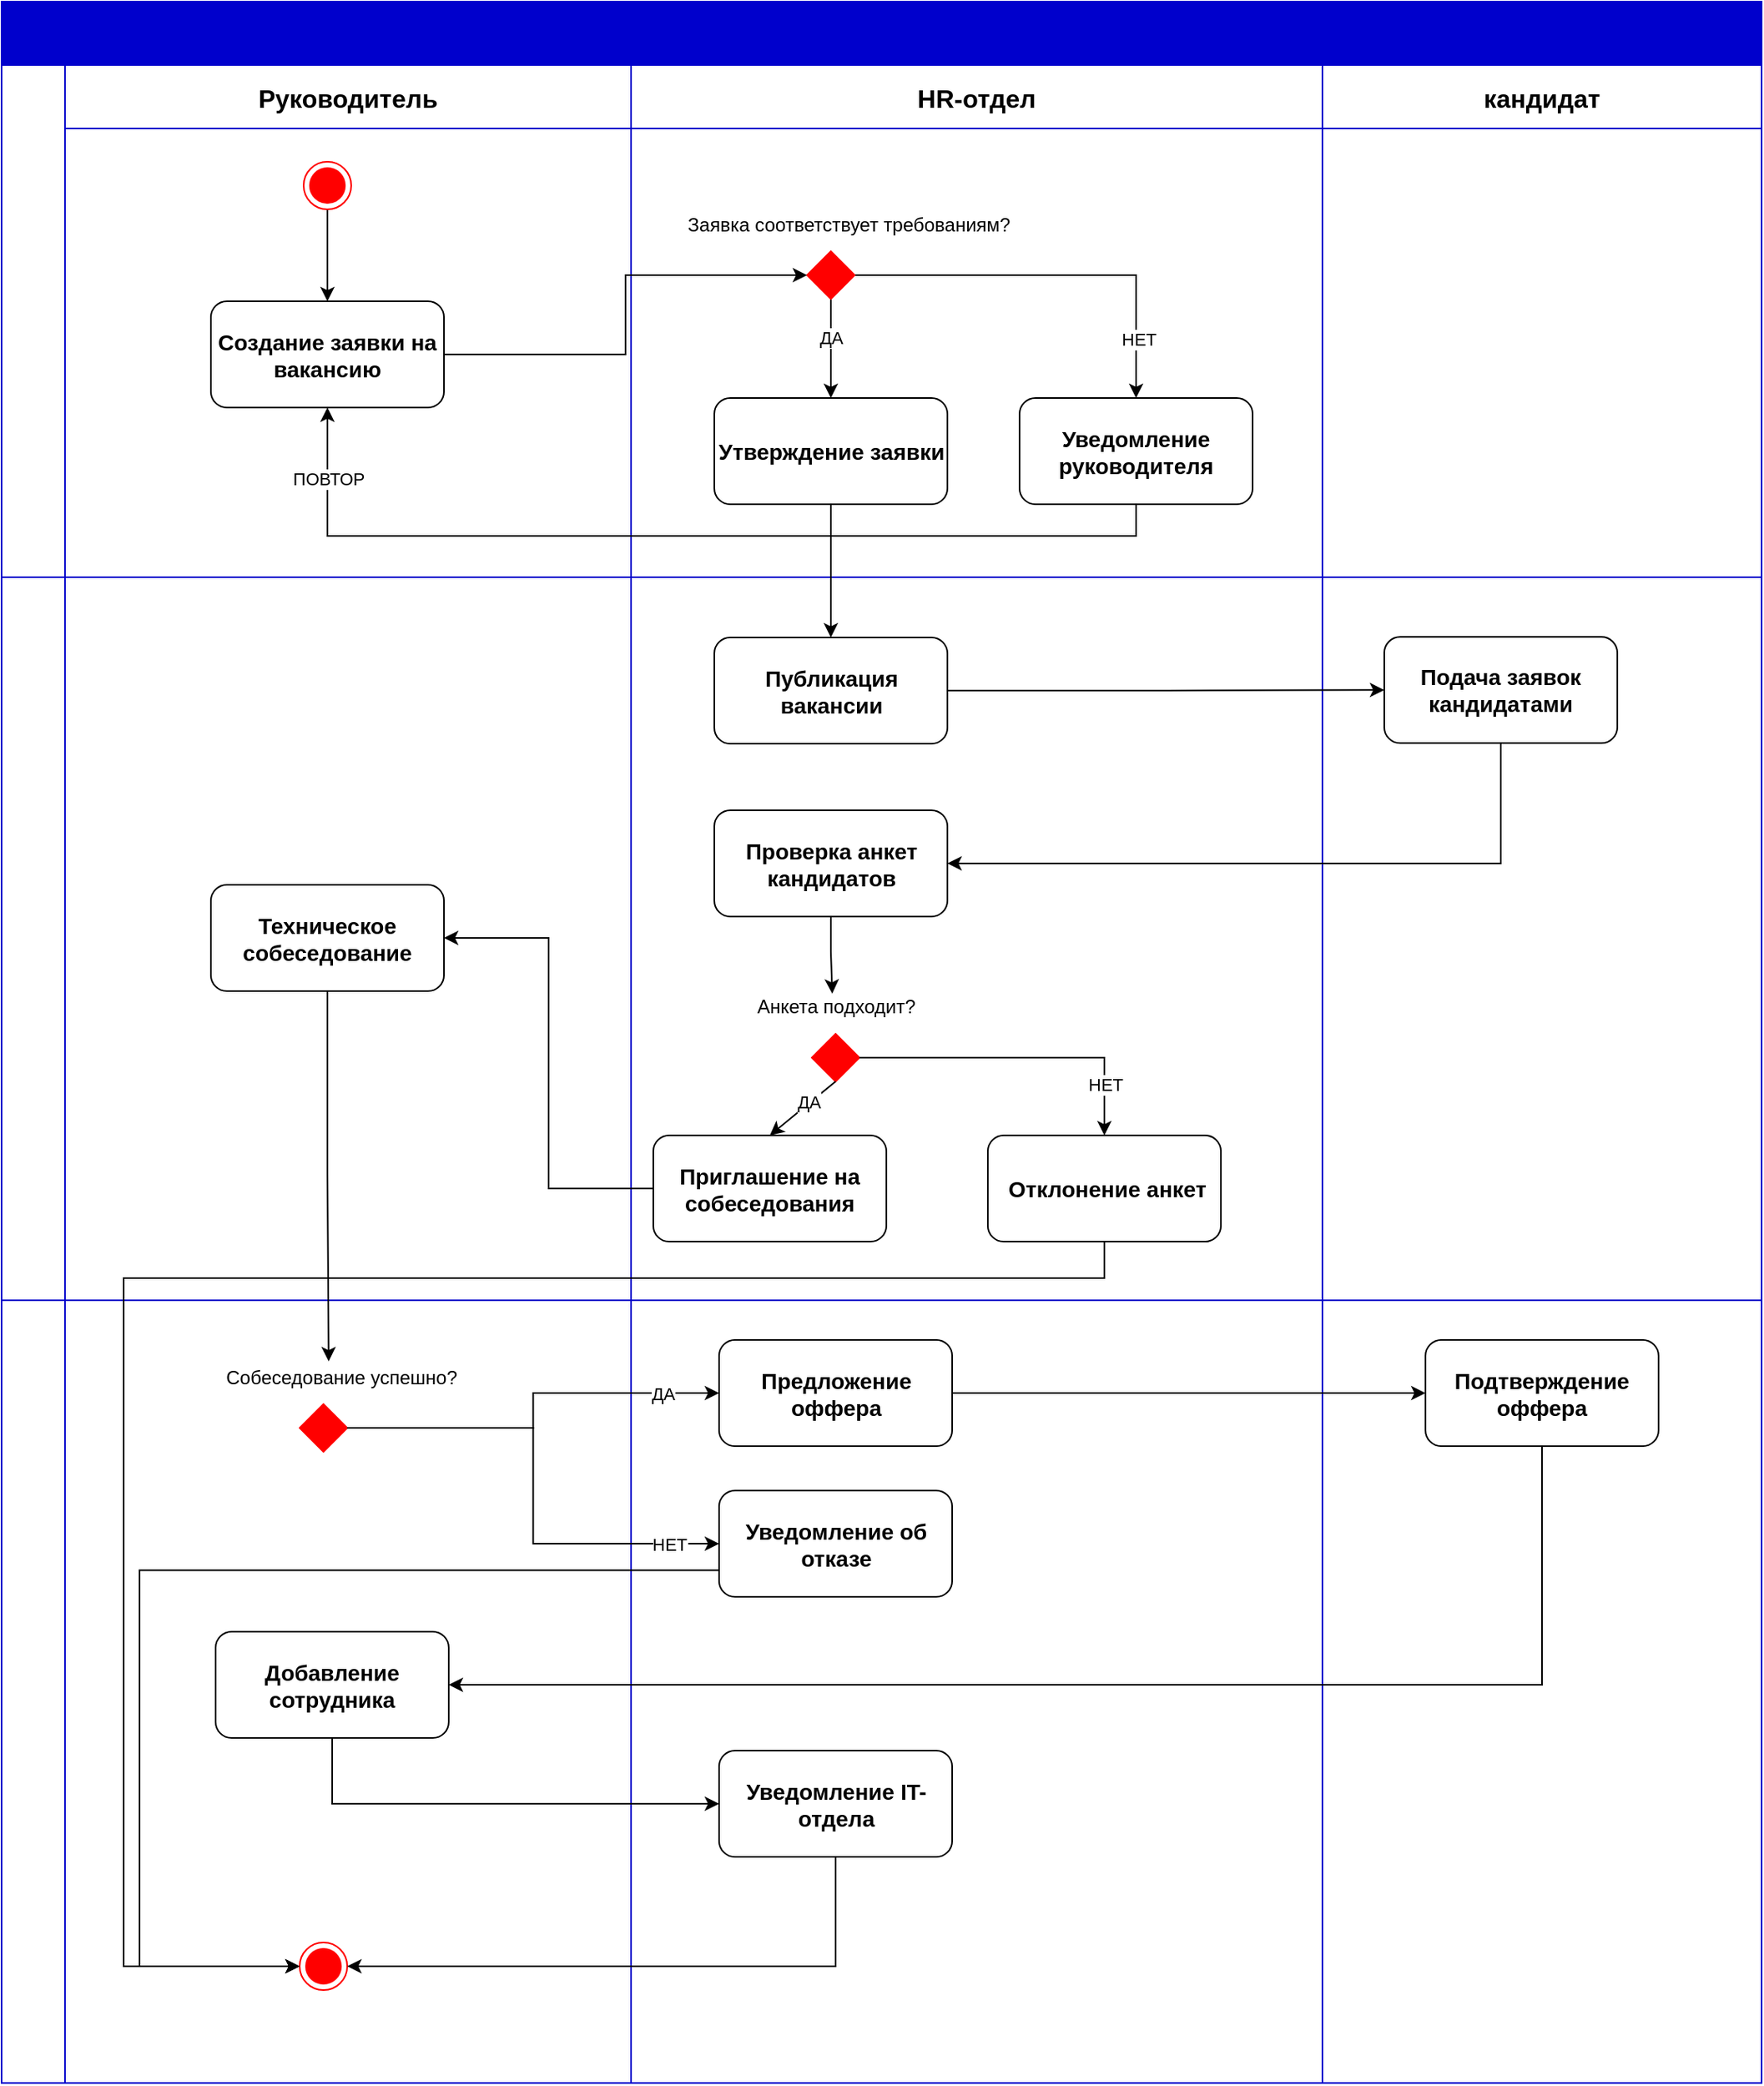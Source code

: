 <mxfile version="25.0.3" pages="2">
  <diagram id="nZ9ibvS9bY2jqzzhafT0" name="Домашнее 1">
    <mxGraphModel dx="1300" dy="1305" grid="0" gridSize="10" guides="1" tooltips="1" connect="1" arrows="1" fold="1" page="1" pageScale="1" pageWidth="827" pageHeight="1169" math="0" shadow="0">
      <root>
        <mxCell id="0" />
        <mxCell id="1" parent="0" />
        <mxCell id="tItsWk1MYwFzCwZot_ue-1" value="" style="shape=table;childLayout=tableLayout;startSize=40;collapsible=0;recursiveResize=0;expand=0;fontSize=16;fontStyle=1;fillColor=#0000CC;fontColor=#ffffff;strokeColor=#0000CC;" vertex="1" parent="1">
          <mxGeometry x="330" y="190" width="1110" height="1312.631" as="geometry" />
        </mxCell>
        <mxCell id="tItsWk1MYwFzCwZot_ue-2" value="" style="shape=tableRow;horizontal=0;swimlaneHead=0;swimlaneBody=0;top=0;left=0;strokeColor=inherit;bottom=0;right=0;dropTarget=0;fontStyle=1;fillColor=none;points=[[0,0.5],[1,0.5]];portConstraint=eastwest;startSize=40;collapsible=0;recursiveResize=0;expand=0;fontSize=16;" vertex="1" parent="tItsWk1MYwFzCwZot_ue-1">
          <mxGeometry y="40" width="1110" height="323" as="geometry" />
        </mxCell>
        <mxCell id="tItsWk1MYwFzCwZot_ue-3" value="Руководитель" style="swimlane;swimlaneHead=0;swimlaneBody=0;fontStyle=1;strokeColor=inherit;connectable=0;fillColor=none;startSize=40;collapsible=0;recursiveResize=0;expand=0;fontSize=16;" vertex="1" parent="tItsWk1MYwFzCwZot_ue-2">
          <mxGeometry x="40" width="357" height="323" as="geometry">
            <mxRectangle width="357" height="323" as="alternateBounds" />
          </mxGeometry>
        </mxCell>
        <mxCell id="tItsWk1MYwFzCwZot_ue-4" style="edgeStyle=orthogonalEdgeStyle;rounded=0;orthogonalLoop=1;jettySize=auto;html=1;exitX=0.5;exitY=1;exitDx=0;exitDy=0;entryX=0.5;entryY=0;entryDx=0;entryDy=0;" edge="1" parent="tItsWk1MYwFzCwZot_ue-3" source="tItsWk1MYwFzCwZot_ue-5" target="tItsWk1MYwFzCwZot_ue-6">
          <mxGeometry relative="1" as="geometry" />
        </mxCell>
        <mxCell id="tItsWk1MYwFzCwZot_ue-5" value="" style="ellipse;html=1;shape=endState;fillColor=#FF0000;fontColor=#ffffff;strokeColor=#FF0000;" vertex="1" parent="tItsWk1MYwFzCwZot_ue-3">
          <mxGeometry x="150.5" y="61" width="30" height="30" as="geometry" />
        </mxCell>
        <mxCell id="tItsWk1MYwFzCwZot_ue-6" value="&lt;b&gt;&lt;font style=&quot;font-size: 14px;&quot;&gt;Создание заявки на вакансию&lt;/font&gt;&lt;/b&gt;" style="rounded=1;whiteSpace=wrap;html=1;" vertex="1" parent="tItsWk1MYwFzCwZot_ue-3">
          <mxGeometry x="92" y="149" width="147" height="67" as="geometry" />
        </mxCell>
        <mxCell id="tItsWk1MYwFzCwZot_ue-7" value="HR-отдел" style="swimlane;swimlaneHead=0;swimlaneBody=0;fontStyle=1;strokeColor=inherit;connectable=0;fillColor=none;startSize=40;collapsible=0;recursiveResize=0;expand=0;fontSize=16;" vertex="1" parent="tItsWk1MYwFzCwZot_ue-2">
          <mxGeometry x="397" width="436" height="323" as="geometry">
            <mxRectangle width="436" height="323" as="alternateBounds" />
          </mxGeometry>
        </mxCell>
        <mxCell id="tItsWk1MYwFzCwZot_ue-8" style="edgeStyle=orthogonalEdgeStyle;rounded=0;orthogonalLoop=1;jettySize=auto;html=1;exitX=0.5;exitY=1;exitDx=0;exitDy=0;entryX=0.5;entryY=0;entryDx=0;entryDy=0;" edge="1" parent="tItsWk1MYwFzCwZot_ue-7" source="tItsWk1MYwFzCwZot_ue-12" target="tItsWk1MYwFzCwZot_ue-14">
          <mxGeometry relative="1" as="geometry" />
        </mxCell>
        <mxCell id="tItsWk1MYwFzCwZot_ue-9" value="ДА" style="edgeLabel;html=1;align=center;verticalAlign=middle;resizable=0;points=[];" vertex="1" connectable="0" parent="tItsWk1MYwFzCwZot_ue-8">
          <mxGeometry x="-0.197" relative="1" as="geometry">
            <mxPoint y="-1" as="offset" />
          </mxGeometry>
        </mxCell>
        <mxCell id="tItsWk1MYwFzCwZot_ue-10" style="edgeStyle=orthogonalEdgeStyle;rounded=0;orthogonalLoop=1;jettySize=auto;html=1;exitX=1;exitY=0.5;exitDx=0;exitDy=0;entryX=0.5;entryY=0;entryDx=0;entryDy=0;" edge="1" parent="tItsWk1MYwFzCwZot_ue-7" source="tItsWk1MYwFzCwZot_ue-12" target="tItsWk1MYwFzCwZot_ue-15">
          <mxGeometry relative="1" as="geometry" />
        </mxCell>
        <mxCell id="tItsWk1MYwFzCwZot_ue-11" value="НЕТ" style="edgeLabel;html=1;align=center;verticalAlign=middle;resizable=0;points=[];" vertex="1" connectable="0" parent="tItsWk1MYwFzCwZot_ue-10">
          <mxGeometry x="0.707" y="1" relative="1" as="geometry">
            <mxPoint as="offset" />
          </mxGeometry>
        </mxCell>
        <mxCell id="tItsWk1MYwFzCwZot_ue-12" value="" style="rhombus;fillColor=#FF0000;strokeColor=#FF0000;fontColor=#ffffff;" vertex="1" parent="tItsWk1MYwFzCwZot_ue-7">
          <mxGeometry x="111" y="117.5" width="30" height="30" as="geometry" />
        </mxCell>
        <mxCell id="tItsWk1MYwFzCwZot_ue-13" value="Заявка соответствует требованиям?" style="text;html=1;align=center;verticalAlign=middle;resizable=0;points=[];autosize=1;strokeColor=none;fillColor=none;" vertex="1" parent="tItsWk1MYwFzCwZot_ue-7">
          <mxGeometry x="26" y="88" width="221" height="26" as="geometry" />
        </mxCell>
        <mxCell id="tItsWk1MYwFzCwZot_ue-14" value="&lt;b&gt;&lt;font style=&quot;font-size: 14px;&quot;&gt;Утверждение заявки&lt;/font&gt;&lt;/b&gt;" style="rounded=1;whiteSpace=wrap;html=1;" vertex="1" parent="tItsWk1MYwFzCwZot_ue-7">
          <mxGeometry x="52.5" y="210" width="147" height="67" as="geometry" />
        </mxCell>
        <mxCell id="tItsWk1MYwFzCwZot_ue-15" value="&lt;font style=&quot;font-size: 14px;&quot;&gt;&lt;b&gt;Уведомление руководителя&lt;/b&gt;&lt;/font&gt;" style="rounded=1;whiteSpace=wrap;html=1;" vertex="1" parent="tItsWk1MYwFzCwZot_ue-7">
          <mxGeometry x="245" y="210" width="147" height="67" as="geometry" />
        </mxCell>
        <mxCell id="tItsWk1MYwFzCwZot_ue-16" value="кандидат" style="swimlane;swimlaneHead=0;swimlaneBody=0;fontStyle=1;strokeColor=inherit;connectable=0;fillColor=none;startSize=40;collapsible=0;recursiveResize=0;expand=0;fontSize=16;" vertex="1" parent="tItsWk1MYwFzCwZot_ue-2">
          <mxGeometry x="833" width="277" height="323" as="geometry">
            <mxRectangle width="277" height="323" as="alternateBounds" />
          </mxGeometry>
        </mxCell>
        <mxCell id="tItsWk1MYwFzCwZot_ue-17" style="edgeStyle=orthogonalEdgeStyle;rounded=0;orthogonalLoop=1;jettySize=auto;html=1;exitX=1;exitY=0.5;exitDx=0;exitDy=0;entryX=0;entryY=0.5;entryDx=0;entryDy=0;" edge="1" parent="tItsWk1MYwFzCwZot_ue-2" source="tItsWk1MYwFzCwZot_ue-6" target="tItsWk1MYwFzCwZot_ue-12">
          <mxGeometry relative="1" as="geometry" />
        </mxCell>
        <mxCell id="tItsWk1MYwFzCwZot_ue-18" style="edgeStyle=orthogonalEdgeStyle;rounded=0;orthogonalLoop=1;jettySize=auto;html=1;exitX=0.5;exitY=1;exitDx=0;exitDy=0;entryX=0.5;entryY=1;entryDx=0;entryDy=0;" edge="1" parent="tItsWk1MYwFzCwZot_ue-2" source="tItsWk1MYwFzCwZot_ue-15" target="tItsWk1MYwFzCwZot_ue-6">
          <mxGeometry relative="1" as="geometry" />
        </mxCell>
        <mxCell id="tItsWk1MYwFzCwZot_ue-19" value="ПОВТОР" style="edgeLabel;html=1;align=center;verticalAlign=middle;resizable=0;points=[];" vertex="1" connectable="0" parent="tItsWk1MYwFzCwZot_ue-18">
          <mxGeometry x="0.853" relative="1" as="geometry">
            <mxPoint as="offset" />
          </mxGeometry>
        </mxCell>
        <mxCell id="tItsWk1MYwFzCwZot_ue-20" value="" style="shape=tableRow;horizontal=0;swimlaneHead=0;swimlaneBody=0;top=0;left=0;strokeColor=inherit;bottom=0;right=0;dropTarget=0;fontStyle=1;fillColor=none;points=[[0,0.5],[1,0.5]];portConstraint=eastwest;startSize=40;collapsible=0;recursiveResize=0;expand=0;fontSize=16;" vertex="1" parent="tItsWk1MYwFzCwZot_ue-1">
          <mxGeometry y="363" width="1110" height="456" as="geometry" />
        </mxCell>
        <mxCell id="tItsWk1MYwFzCwZot_ue-21" value="" style="swimlane;swimlaneHead=0;swimlaneBody=0;fontStyle=0;connectable=0;strokeColor=inherit;fillColor=none;startSize=0;collapsible=0;recursiveResize=0;expand=0;fontSize=16;" vertex="1" parent="tItsWk1MYwFzCwZot_ue-20">
          <mxGeometry x="40" width="357" height="456" as="geometry">
            <mxRectangle width="357" height="456" as="alternateBounds" />
          </mxGeometry>
        </mxCell>
        <mxCell id="tItsWk1MYwFzCwZot_ue-22" value="&lt;font style=&quot;font-size: 14px;&quot;&gt;&lt;b&gt;Техническое собеседование&lt;/b&gt;&lt;/font&gt;" style="rounded=1;whiteSpace=wrap;html=1;" vertex="1" parent="tItsWk1MYwFzCwZot_ue-21">
          <mxGeometry x="92" y="194" width="147" height="67" as="geometry" />
        </mxCell>
        <mxCell id="tItsWk1MYwFzCwZot_ue-23" value="" style="swimlane;swimlaneHead=0;swimlaneBody=0;fontStyle=0;connectable=0;strokeColor=inherit;fillColor=none;startSize=0;collapsible=0;recursiveResize=0;expand=0;fontSize=16;" vertex="1" parent="tItsWk1MYwFzCwZot_ue-20">
          <mxGeometry x="397" width="436" height="456" as="geometry">
            <mxRectangle width="436" height="456" as="alternateBounds" />
          </mxGeometry>
        </mxCell>
        <mxCell id="tItsWk1MYwFzCwZot_ue-24" value="&lt;font style=&quot;font-size: 14px;&quot;&gt;&lt;b&gt;Публикация вакансии&lt;/b&gt;&lt;/font&gt;" style="rounded=1;whiteSpace=wrap;html=1;" vertex="1" parent="tItsWk1MYwFzCwZot_ue-23">
          <mxGeometry x="52.5" y="38" width="147" height="67" as="geometry" />
        </mxCell>
        <mxCell id="tItsWk1MYwFzCwZot_ue-25" value="&lt;font style=&quot;font-size: 14px;&quot;&gt;&lt;b&gt;Проверка анкет кандидатов&lt;/b&gt;&lt;/font&gt;" style="rounded=1;whiteSpace=wrap;html=1;" vertex="1" parent="tItsWk1MYwFzCwZot_ue-23">
          <mxGeometry x="52.5" y="147" width="147" height="67" as="geometry" />
        </mxCell>
        <mxCell id="tItsWk1MYwFzCwZot_ue-26" value="&lt;font style=&quot;font-size: 14px;&quot;&gt;&lt;b&gt;Приглашение на собеседования&lt;/b&gt;&lt;/font&gt;" style="rounded=1;whiteSpace=wrap;html=1;" vertex="1" parent="tItsWk1MYwFzCwZot_ue-23">
          <mxGeometry x="14" y="352" width="147" height="67" as="geometry" />
        </mxCell>
        <mxCell id="tItsWk1MYwFzCwZot_ue-27" value="&lt;font style=&quot;font-size: 14px;&quot;&gt;&lt;b&gt;&amp;nbsp;Отклонение анкет&lt;/b&gt;&lt;/font&gt;" style="rounded=1;whiteSpace=wrap;html=1;" vertex="1" parent="tItsWk1MYwFzCwZot_ue-23">
          <mxGeometry x="225" y="352" width="147" height="67" as="geometry" />
        </mxCell>
        <mxCell id="tItsWk1MYwFzCwZot_ue-28" value="" style="swimlane;swimlaneHead=0;swimlaneBody=0;fontStyle=0;connectable=0;strokeColor=inherit;fillColor=none;startSize=0;collapsible=0;recursiveResize=0;expand=0;fontSize=16;" vertex="1" parent="tItsWk1MYwFzCwZot_ue-20">
          <mxGeometry x="833" width="277" height="456" as="geometry">
            <mxRectangle width="277" height="456" as="alternateBounds" />
          </mxGeometry>
        </mxCell>
        <mxCell id="tItsWk1MYwFzCwZot_ue-29" value="&lt;font style=&quot;font-size: 14px;&quot;&gt;&lt;b&gt;Подача заявок кандидатами&lt;/b&gt;&lt;/font&gt;" style="rounded=1;whiteSpace=wrap;html=1;" vertex="1" parent="tItsWk1MYwFzCwZot_ue-28">
          <mxGeometry x="39" y="37.65" width="147" height="67" as="geometry" />
        </mxCell>
        <mxCell id="tItsWk1MYwFzCwZot_ue-30" style="edgeStyle=orthogonalEdgeStyle;rounded=0;orthogonalLoop=1;jettySize=auto;html=1;exitX=1;exitY=0.5;exitDx=0;exitDy=0;entryX=0;entryY=0.5;entryDx=0;entryDy=0;" edge="1" parent="tItsWk1MYwFzCwZot_ue-20" source="tItsWk1MYwFzCwZot_ue-24" target="tItsWk1MYwFzCwZot_ue-29">
          <mxGeometry relative="1" as="geometry" />
        </mxCell>
        <mxCell id="tItsWk1MYwFzCwZot_ue-31" style="edgeStyle=orthogonalEdgeStyle;rounded=0;orthogonalLoop=1;jettySize=auto;html=1;exitX=0.5;exitY=1;exitDx=0;exitDy=0;entryX=1;entryY=0.5;entryDx=0;entryDy=0;" edge="1" parent="tItsWk1MYwFzCwZot_ue-20" source="tItsWk1MYwFzCwZot_ue-29" target="tItsWk1MYwFzCwZot_ue-25">
          <mxGeometry relative="1" as="geometry" />
        </mxCell>
        <mxCell id="tItsWk1MYwFzCwZot_ue-32" style="edgeStyle=orthogonalEdgeStyle;rounded=0;orthogonalLoop=1;jettySize=auto;html=1;exitX=0;exitY=0.5;exitDx=0;exitDy=0;entryX=1;entryY=0.5;entryDx=0;entryDy=0;" edge="1" parent="tItsWk1MYwFzCwZot_ue-20" source="tItsWk1MYwFzCwZot_ue-26" target="tItsWk1MYwFzCwZot_ue-22">
          <mxGeometry relative="1" as="geometry" />
        </mxCell>
        <mxCell id="tItsWk1MYwFzCwZot_ue-33" value="" style="shape=tableRow;horizontal=0;swimlaneHead=0;swimlaneBody=0;top=0;left=0;strokeColor=inherit;bottom=0;right=0;dropTarget=0;fontStyle=1;fillColor=none;points=[[0,0.5],[1,0.5]];portConstraint=eastwest;startSize=40;collapsible=0;recursiveResize=0;expand=0;fontSize=16;" vertex="1" parent="tItsWk1MYwFzCwZot_ue-1">
          <mxGeometry y="819" width="1110" height="494" as="geometry" />
        </mxCell>
        <mxCell id="tItsWk1MYwFzCwZot_ue-34" value="" style="swimlane;swimlaneHead=0;swimlaneBody=0;fontStyle=0;connectable=0;strokeColor=inherit;fillColor=none;startSize=0;collapsible=0;recursiveResize=0;expand=0;fontSize=16;" vertex="1" parent="tItsWk1MYwFzCwZot_ue-33">
          <mxGeometry x="40" width="357" height="494" as="geometry">
            <mxRectangle width="357" height="494" as="alternateBounds" />
          </mxGeometry>
        </mxCell>
        <mxCell id="tItsWk1MYwFzCwZot_ue-35" value="" style="ellipse;html=1;shape=endState;fillColor=#FF0000;fontColor=#ffffff;strokeColor=#FF0000;" vertex="1" parent="tItsWk1MYwFzCwZot_ue-34">
          <mxGeometry x="148" y="405" width="30" height="30" as="geometry" />
        </mxCell>
        <mxCell id="tItsWk1MYwFzCwZot_ue-36" value="Собеседование успешно?" style="text;html=1;align=center;verticalAlign=middle;resizable=0;points=[];autosize=1;strokeColor=none;fillColor=none;" vertex="1" parent="tItsWk1MYwFzCwZot_ue-34">
          <mxGeometry x="92" y="36" width="164" height="26" as="geometry" />
        </mxCell>
        <mxCell id="tItsWk1MYwFzCwZot_ue-37" value="" style="rhombus;fillColor=#FF0000;strokeColor=#FF0000;fontColor=#ffffff;" vertex="1" parent="tItsWk1MYwFzCwZot_ue-34">
          <mxGeometry x="148" y="65.5" width="30" height="30" as="geometry" />
        </mxCell>
        <mxCell id="tItsWk1MYwFzCwZot_ue-38" value="&lt;font style=&quot;font-size: 14px;&quot;&gt;&lt;b&gt;Добавление сотрудника&lt;/b&gt;&lt;/font&gt;" style="rounded=1;whiteSpace=wrap;html=1;" vertex="1" parent="tItsWk1MYwFzCwZot_ue-34">
          <mxGeometry x="95" y="209" width="147" height="67" as="geometry" />
        </mxCell>
        <mxCell id="tItsWk1MYwFzCwZot_ue-39" value="" style="swimlane;swimlaneHead=0;swimlaneBody=0;fontStyle=0;connectable=0;strokeColor=inherit;fillColor=none;startSize=0;collapsible=0;recursiveResize=0;expand=0;fontSize=16;" vertex="1" parent="tItsWk1MYwFzCwZot_ue-33">
          <mxGeometry x="397" width="436" height="494" as="geometry">
            <mxRectangle width="436" height="494" as="alternateBounds" />
          </mxGeometry>
        </mxCell>
        <mxCell id="tItsWk1MYwFzCwZot_ue-40" value="" style="rhombus;fillColor=#FF0000;strokeColor=#FF0000;fontColor=#ffffff;" vertex="1" parent="tItsWk1MYwFzCwZot_ue-39">
          <mxGeometry x="114" y="-168" width="30" height="30" as="geometry" />
        </mxCell>
        <mxCell id="tItsWk1MYwFzCwZot_ue-41" value="Анкета подходит?" style="text;html=1;align=center;verticalAlign=middle;resizable=0;points=[];autosize=1;strokeColor=none;fillColor=none;" vertex="1" parent="tItsWk1MYwFzCwZot_ue-39">
          <mxGeometry x="70" y="-198" width="118" height="26" as="geometry" />
        </mxCell>
        <mxCell id="tItsWk1MYwFzCwZot_ue-42" value="&lt;font style=&quot;font-size: 14px;&quot;&gt;&lt;b&gt;Предложение оффера&lt;/b&gt;&lt;/font&gt;" style="rounded=1;whiteSpace=wrap;html=1;" vertex="1" parent="tItsWk1MYwFzCwZot_ue-39">
          <mxGeometry x="55.5" y="25" width="147" height="67" as="geometry" />
        </mxCell>
        <mxCell id="tItsWk1MYwFzCwZot_ue-43" value="&lt;font style=&quot;font-size: 14px;&quot;&gt;&lt;b&gt;Уведомление об отказе&lt;/b&gt;&lt;/font&gt;" style="rounded=1;whiteSpace=wrap;html=1;" vertex="1" parent="tItsWk1MYwFzCwZot_ue-39">
          <mxGeometry x="55.5" y="120" width="147" height="67" as="geometry" />
        </mxCell>
        <mxCell id="tItsWk1MYwFzCwZot_ue-44" value="&lt;font style=&quot;font-size: 14px;&quot;&gt;&lt;b&gt;Уведомление IT-отдела&lt;/b&gt;&lt;/font&gt;" style="rounded=1;whiteSpace=wrap;html=1;" vertex="1" parent="tItsWk1MYwFzCwZot_ue-39">
          <mxGeometry x="55.5" y="284" width="147" height="67" as="geometry" />
        </mxCell>
        <mxCell id="tItsWk1MYwFzCwZot_ue-45" value="" style="swimlane;swimlaneHead=0;swimlaneBody=0;fontStyle=0;connectable=0;strokeColor=inherit;fillColor=none;startSize=0;collapsible=0;recursiveResize=0;expand=0;fontSize=16;" vertex="1" parent="tItsWk1MYwFzCwZot_ue-33">
          <mxGeometry x="833" width="277" height="494" as="geometry">
            <mxRectangle width="277" height="494" as="alternateBounds" />
          </mxGeometry>
        </mxCell>
        <mxCell id="tItsWk1MYwFzCwZot_ue-46" value="&lt;font style=&quot;font-size: 14px;&quot;&gt;&lt;b&gt;Подтверждение оффера&lt;/b&gt;&lt;/font&gt;" style="rounded=1;whiteSpace=wrap;html=1;" vertex="1" parent="tItsWk1MYwFzCwZot_ue-45">
          <mxGeometry x="65" y="25" width="147" height="67" as="geometry" />
        </mxCell>
        <mxCell id="tItsWk1MYwFzCwZot_ue-47" style="edgeStyle=orthogonalEdgeStyle;rounded=0;orthogonalLoop=1;jettySize=auto;html=1;exitX=1;exitY=0.5;exitDx=0;exitDy=0;entryX=0;entryY=0.5;entryDx=0;entryDy=0;" edge="1" parent="tItsWk1MYwFzCwZot_ue-33" source="tItsWk1MYwFzCwZot_ue-37" target="tItsWk1MYwFzCwZot_ue-42">
          <mxGeometry relative="1" as="geometry" />
        </mxCell>
        <mxCell id="tItsWk1MYwFzCwZot_ue-48" value="ДА" style="edgeLabel;html=1;align=center;verticalAlign=middle;resizable=0;points=[];" vertex="1" connectable="0" parent="tItsWk1MYwFzCwZot_ue-47">
          <mxGeometry x="0.725" relative="1" as="geometry">
            <mxPoint as="offset" />
          </mxGeometry>
        </mxCell>
        <mxCell id="tItsWk1MYwFzCwZot_ue-49" style="edgeStyle=orthogonalEdgeStyle;rounded=0;orthogonalLoop=1;jettySize=auto;html=1;exitX=1;exitY=0.5;exitDx=0;exitDy=0;entryX=0;entryY=0.5;entryDx=0;entryDy=0;" edge="1" parent="tItsWk1MYwFzCwZot_ue-33" source="tItsWk1MYwFzCwZot_ue-37" target="tItsWk1MYwFzCwZot_ue-43">
          <mxGeometry relative="1" as="geometry" />
        </mxCell>
        <mxCell id="tItsWk1MYwFzCwZot_ue-50" value="НЕТ" style="edgeLabel;html=1;align=center;verticalAlign=middle;resizable=0;points=[];" vertex="1" connectable="0" parent="tItsWk1MYwFzCwZot_ue-49">
          <mxGeometry x="0.793" relative="1" as="geometry">
            <mxPoint as="offset" />
          </mxGeometry>
        </mxCell>
        <mxCell id="tItsWk1MYwFzCwZot_ue-51" style="edgeStyle=orthogonalEdgeStyle;rounded=0;orthogonalLoop=1;jettySize=auto;html=1;exitX=1;exitY=0.5;exitDx=0;exitDy=0;entryX=0;entryY=0.5;entryDx=0;entryDy=0;" edge="1" parent="tItsWk1MYwFzCwZot_ue-33" source="tItsWk1MYwFzCwZot_ue-42" target="tItsWk1MYwFzCwZot_ue-46">
          <mxGeometry relative="1" as="geometry" />
        </mxCell>
        <mxCell id="tItsWk1MYwFzCwZot_ue-52" style="edgeStyle=orthogonalEdgeStyle;rounded=0;orthogonalLoop=1;jettySize=auto;html=1;exitX=0.5;exitY=1;exitDx=0;exitDy=0;entryX=1;entryY=0.5;entryDx=0;entryDy=0;" edge="1" parent="tItsWk1MYwFzCwZot_ue-33" source="tItsWk1MYwFzCwZot_ue-46" target="tItsWk1MYwFzCwZot_ue-38">
          <mxGeometry relative="1" as="geometry" />
        </mxCell>
        <mxCell id="tItsWk1MYwFzCwZot_ue-53" style="edgeStyle=orthogonalEdgeStyle;rounded=0;orthogonalLoop=1;jettySize=auto;html=1;exitX=0.5;exitY=1;exitDx=0;exitDy=0;entryX=0;entryY=0.5;entryDx=0;entryDy=0;" edge="1" parent="tItsWk1MYwFzCwZot_ue-33" source="tItsWk1MYwFzCwZot_ue-38" target="tItsWk1MYwFzCwZot_ue-44">
          <mxGeometry relative="1" as="geometry" />
        </mxCell>
        <mxCell id="tItsWk1MYwFzCwZot_ue-54" style="edgeStyle=orthogonalEdgeStyle;rounded=0;orthogonalLoop=1;jettySize=auto;html=1;exitX=0.5;exitY=1;exitDx=0;exitDy=0;entryX=1;entryY=0.5;entryDx=0;entryDy=0;" edge="1" parent="tItsWk1MYwFzCwZot_ue-33" source="tItsWk1MYwFzCwZot_ue-44" target="tItsWk1MYwFzCwZot_ue-35">
          <mxGeometry relative="1" as="geometry" />
        </mxCell>
        <mxCell id="tItsWk1MYwFzCwZot_ue-55" style="edgeStyle=orthogonalEdgeStyle;rounded=0;orthogonalLoop=1;jettySize=auto;html=1;exitX=0;exitY=0.75;exitDx=0;exitDy=0;entryX=0;entryY=0.5;entryDx=0;entryDy=0;" edge="1" parent="tItsWk1MYwFzCwZot_ue-33" source="tItsWk1MYwFzCwZot_ue-43" target="tItsWk1MYwFzCwZot_ue-35">
          <mxGeometry relative="1" as="geometry">
            <Array as="points">
              <mxPoint x="87" y="170" />
              <mxPoint x="87" y="420" />
            </Array>
          </mxGeometry>
        </mxCell>
        <mxCell id="tItsWk1MYwFzCwZot_ue-56" style="edgeStyle=orthogonalEdgeStyle;rounded=0;orthogonalLoop=1;jettySize=auto;html=1;exitX=0.5;exitY=1;exitDx=0;exitDy=0;entryX=0.5;entryY=0;entryDx=0;entryDy=0;" edge="1" parent="tItsWk1MYwFzCwZot_ue-1" source="tItsWk1MYwFzCwZot_ue-14" target="tItsWk1MYwFzCwZot_ue-24">
          <mxGeometry relative="1" as="geometry" />
        </mxCell>
        <mxCell id="tItsWk1MYwFzCwZot_ue-57" style="edgeStyle=orthogonalEdgeStyle;rounded=0;orthogonalLoop=1;jettySize=auto;html=1;exitX=0.5;exitY=1;exitDx=0;exitDy=0;entryX=0.482;entryY=0.176;entryDx=0;entryDy=0;entryPerimeter=0;" edge="1" parent="tItsWk1MYwFzCwZot_ue-1" source="tItsWk1MYwFzCwZot_ue-25" target="tItsWk1MYwFzCwZot_ue-41">
          <mxGeometry relative="1" as="geometry" />
        </mxCell>
        <mxCell id="tItsWk1MYwFzCwZot_ue-58" style="rounded=0;orthogonalLoop=1;jettySize=auto;html=1;exitX=0.5;exitY=1;exitDx=0;exitDy=0;entryX=0.5;entryY=0;entryDx=0;entryDy=0;" edge="1" parent="tItsWk1MYwFzCwZot_ue-1" source="tItsWk1MYwFzCwZot_ue-40" target="tItsWk1MYwFzCwZot_ue-26">
          <mxGeometry relative="1" as="geometry" />
        </mxCell>
        <mxCell id="tItsWk1MYwFzCwZot_ue-59" value="ДА" style="edgeLabel;html=1;align=center;verticalAlign=middle;resizable=0;points=[];" vertex="1" connectable="0" parent="tItsWk1MYwFzCwZot_ue-58">
          <mxGeometry x="-0.209" y="-1" relative="1" as="geometry">
            <mxPoint as="offset" />
          </mxGeometry>
        </mxCell>
        <mxCell id="tItsWk1MYwFzCwZot_ue-60" style="edgeStyle=orthogonalEdgeStyle;rounded=0;orthogonalLoop=1;jettySize=auto;html=1;exitX=1;exitY=0.5;exitDx=0;exitDy=0;entryX=0.5;entryY=0;entryDx=0;entryDy=0;" edge="1" parent="tItsWk1MYwFzCwZot_ue-1" source="tItsWk1MYwFzCwZot_ue-40" target="tItsWk1MYwFzCwZot_ue-27">
          <mxGeometry relative="1" as="geometry" />
        </mxCell>
        <mxCell id="tItsWk1MYwFzCwZot_ue-61" value="НЕТ" style="edgeLabel;html=1;align=center;verticalAlign=middle;resizable=0;points=[];" vertex="1" connectable="0" parent="tItsWk1MYwFzCwZot_ue-60">
          <mxGeometry x="0.682" relative="1" as="geometry">
            <mxPoint as="offset" />
          </mxGeometry>
        </mxCell>
        <mxCell id="tItsWk1MYwFzCwZot_ue-62" style="edgeStyle=orthogonalEdgeStyle;rounded=0;orthogonalLoop=1;jettySize=auto;html=1;exitX=0.5;exitY=1;exitDx=0;exitDy=0;entryX=0.453;entryY=0.095;entryDx=0;entryDy=0;entryPerimeter=0;" edge="1" parent="tItsWk1MYwFzCwZot_ue-1" source="tItsWk1MYwFzCwZot_ue-22" target="tItsWk1MYwFzCwZot_ue-36">
          <mxGeometry relative="1" as="geometry" />
        </mxCell>
        <mxCell id="tItsWk1MYwFzCwZot_ue-63" style="edgeStyle=orthogonalEdgeStyle;rounded=0;orthogonalLoop=1;jettySize=auto;html=1;exitX=0.5;exitY=1;exitDx=0;exitDy=0;entryX=0;entryY=0.5;entryDx=0;entryDy=0;" edge="1" parent="tItsWk1MYwFzCwZot_ue-1" source="tItsWk1MYwFzCwZot_ue-27" target="tItsWk1MYwFzCwZot_ue-35">
          <mxGeometry relative="1" as="geometry">
            <Array as="points">
              <mxPoint x="695" y="805" />
              <mxPoint x="77" y="805" />
              <mxPoint x="77" y="1239" />
            </Array>
          </mxGeometry>
        </mxCell>
      </root>
    </mxGraphModel>
  </diagram>
  <diagram name="Домашнее 2" id="IMt3c3Ca5Qbf5rBfeuTO">
    <mxGraphModel dx="1983" dy="1160" grid="0" gridSize="10" guides="1" tooltips="1" connect="1" arrows="1" fold="1" page="1" pageScale="1" pageWidth="827" pageHeight="1169" math="0" shadow="0">
      <root>
        <mxCell id="0" />
        <mxCell id="1" parent="0" />
        <mxCell id="kV41Gd2uPLbLE5IYKHnM-1" value="Система" style="shape=umlLifeline;perimeter=lifelinePerimeter;whiteSpace=wrap;html=1;container=1;collapsible=0;recursiveResize=0;outlineConnect=0;rounded=1;shadow=0;comic=0;labelBackgroundColor=none;strokeWidth=1;fontFamily=Verdana;fontSize=12;align=center;fillColor=#d5e8d4;strokeColor=#82b366;" vertex="1" parent="1">
          <mxGeometry x="295" y="80" width="100" height="723" as="geometry" />
        </mxCell>
        <mxCell id="kV41Gd2uPLbLE5IYKHnM-2" value="" style="html=1;points=[];perimeter=orthogonalPerimeter;rounded=0;shadow=0;comic=0;labelBackgroundColor=none;strokeWidth=1;fontFamily=Verdana;fontSize=12;align=center;fillColor=#d5e8d4;strokeColor=#82b366;" vertex="1" parent="kV41Gd2uPLbLE5IYKHnM-1">
          <mxGeometry x="45" y="193" width="10" height="110" as="geometry" />
        </mxCell>
        <mxCell id="kV41Gd2uPLbLE5IYKHnM-3" value="Предоставление информации" style="html=1;verticalAlign=bottom;endArrow=block;labelBackgroundColor=none;fontFamily=Verdana;fontSize=12;edgeStyle=elbowEdgeStyle;elbow=vertical;fillColor=#d5e8d4;strokeColor=#82b366;" edge="1" parent="kV41Gd2uPLbLE5IYKHnM-1" target="kV41Gd2uPLbLE5IYKHnM-21">
          <mxGeometry x="0.318" relative="1" as="geometry">
            <mxPoint x="-105" y="248" as="sourcePoint" />
            <mxPoint x="104" y="248" as="targetPoint" />
            <Array as="points">
              <mxPoint x="60" y="248" />
            </Array>
            <mxPoint as="offset" />
          </mxGeometry>
        </mxCell>
        <mxCell id="kV41Gd2uPLbLE5IYKHnM-4" value="отказано" style="html=1;verticalAlign=bottom;endArrow=open;dashed=1;endSize=8;labelBackgroundColor=none;fontFamily=Verdana;fontSize=12;edgeStyle=elbowEdgeStyle;elbow=vertical;fillColor=#d5e8d4;strokeColor=#82b366;" edge="1" parent="kV41Gd2uPLbLE5IYKHnM-1" target="kV41Gd2uPLbLE5IYKHnM-21">
          <mxGeometry relative="1" as="geometry">
            <mxPoint x="-85" y="218" as="targetPoint" />
            <Array as="points">
              <mxPoint x="-10" y="218" />
              <mxPoint x="20" y="218" />
            </Array>
            <mxPoint x="45" y="218" as="sourcePoint" />
          </mxGeometry>
        </mxCell>
        <mxCell id="kV41Gd2uPLbLE5IYKHnM-5" value="" style="html=1;points=[];perimeter=orthogonalPerimeter;rounded=0;shadow=0;comic=0;labelBackgroundColor=none;strokeWidth=1;fontFamily=Verdana;fontSize=12;align=center;fillColor=#d5e8d4;strokeColor=#82b366;" vertex="1" parent="kV41Gd2uPLbLE5IYKHnM-1">
          <mxGeometry x="45" y="345" width="10" height="119" as="geometry" />
        </mxCell>
        <mxCell id="kV41Gd2uPLbLE5IYKHnM-6" value="Клиент подтверждает выбор" style="html=1;verticalAlign=bottom;endArrow=block;labelBackgroundColor=none;fontFamily=Verdana;fontSize=12;edgeStyle=elbowEdgeStyle;elbow=vertical;fillColor=#d5e8d4;strokeColor=#82b366;" edge="1" parent="kV41Gd2uPLbLE5IYKHnM-1" source="kV41Gd2uPLbLE5IYKHnM-21">
          <mxGeometry relative="1" as="geometry">
            <mxPoint x="-255.5" y="359.26" as="sourcePoint" />
            <mxPoint x="55" y="359.477" as="targetPoint" />
            <Array as="points">
              <mxPoint x="59" y="359" />
            </Array>
          </mxGeometry>
        </mxCell>
        <mxCell id="kV41Gd2uPLbLE5IYKHnM-7" value="&lt;div&gt;Проверка доступности&amp;nbsp;&lt;/div&gt;&lt;div&gt;площадки&lt;/div&gt;" style="html=1;verticalAlign=bottom;endArrow=block;labelBackgroundColor=none;fontFamily=Verdana;fontSize=12;elbow=vertical;edgeStyle=orthogonalEdgeStyle;curved=1;entryX=1;entryY=0.286;entryPerimeter=0;exitX=1.038;exitY=0.345;exitPerimeter=0;fillColor=#d5e8d4;strokeColor=#82b366;" edge="1" parent="kV41Gd2uPLbLE5IYKHnM-1">
          <mxGeometry x="0.3" y="38" relative="1" as="geometry">
            <mxPoint x="55" y="220" as="sourcePoint" />
            <mxPoint x="60" y="258" as="targetPoint" />
            <Array as="points">
              <mxPoint x="110" y="220" />
              <mxPoint x="110" y="258" />
            </Array>
            <mxPoint x="36" y="-26" as="offset" />
          </mxGeometry>
        </mxCell>
        <mxCell id="kV41Gd2uPLbLE5IYKHnM-8" value="Запрос на бронирование" style="html=1;verticalAlign=bottom;endArrow=block;entryX=0;entryY=0;labelBackgroundColor=none;fontFamily=Verdana;fontSize=12;edgeStyle=elbowEdgeStyle;elbow=vertical;fillColor=#d5e8d4;strokeColor=#82b366;" edge="1" parent="kV41Gd2uPLbLE5IYKHnM-1">
          <mxGeometry relative="1" as="geometry">
            <mxPoint x="-261" y="193.421" as="sourcePoint" />
            <mxPoint x="45" y="193.0" as="targetPoint" />
          </mxGeometry>
        </mxCell>
        <mxCell id="kV41Gd2uPLbLE5IYKHnM-9" value="" style="html=1;points=[];perimeter=orthogonalPerimeter;rounded=0;shadow=0;comic=0;labelBackgroundColor=none;strokeWidth=1;fontFamily=Verdana;fontSize=12;align=center;fillColor=#d5e8d4;strokeColor=#82b366;" vertex="1" parent="kV41Gd2uPLbLE5IYKHnM-1">
          <mxGeometry x="45" y="59" width="10" height="110" as="geometry" />
        </mxCell>
        <mxCell id="kV41Gd2uPLbLE5IYKHnM-10" value="" style="html=1;points=[];perimeter=orthogonalPerimeter;rounded=0;shadow=0;comic=0;labelBackgroundColor=none;strokeWidth=1;fontFamily=Verdana;fontSize=12;align=center;fillColor=#d5e8d4;strokeColor=#82b366;" vertex="1" parent="kV41Gd2uPLbLE5IYKHnM-1">
          <mxGeometry x="45" y="506" width="10" height="134" as="geometry" />
        </mxCell>
        <mxCell id="kV41Gd2uPLbLE5IYKHnM-11" value="Платежный шлюз" style="shape=umlLifeline;perimeter=lifelinePerimeter;whiteSpace=wrap;html=1;container=1;collapsible=0;recursiveResize=0;outlineConnect=0;rounded=1;shadow=0;comic=0;labelBackgroundColor=none;strokeWidth=1;fontFamily=Verdana;fontSize=12;align=center;fillColor=#d5e8d4;strokeColor=#82b366;" vertex="1" parent="1">
          <mxGeometry x="572" y="80" width="100" height="721" as="geometry" />
        </mxCell>
        <mxCell id="kV41Gd2uPLbLE5IYKHnM-12" value="" style="html=1;points=[];perimeter=orthogonalPerimeter;rounded=0;shadow=0;comic=0;labelBackgroundColor=none;strokeWidth=1;fontFamily=Verdana;fontSize=12;align=center;fillColor=#d5e8d4;strokeColor=#82b366;" vertex="1" parent="kV41Gd2uPLbLE5IYKHnM-11">
          <mxGeometry x="45" y="359" width="10" height="119" as="geometry" />
        </mxCell>
        <mxCell id="kV41Gd2uPLbLE5IYKHnM-13" value="Платеж успешен?" style="html=1;verticalAlign=bottom;endArrow=block;labelBackgroundColor=none;fontFamily=Verdana;fontSize=12;elbow=vertical;edgeStyle=orthogonalEdgeStyle;curved=1;entryX=1;entryY=0.286;entryPerimeter=0;exitX=1.038;exitY=0.345;exitPerimeter=0;fillColor=#d5e8d4;strokeColor=#82b366;" edge="1" parent="kV41Gd2uPLbLE5IYKHnM-11">
          <mxGeometry x="0.3" y="38" relative="1" as="geometry">
            <mxPoint x="55" y="367" as="sourcePoint" />
            <mxPoint x="60" y="405" as="targetPoint" />
            <Array as="points">
              <mxPoint x="110" y="367" />
              <mxPoint x="110" y="405" />
            </Array>
            <mxPoint x="36" y="-26" as="offset" />
          </mxGeometry>
        </mxCell>
        <mxCell id="kV41Gd2uPLbLE5IYKHnM-14" value="Администратор площадки" style="shape=umlLifeline;perimeter=lifelinePerimeter;whiteSpace=wrap;html=1;container=1;collapsible=0;recursiveResize=0;outlineConnect=0;rounded=1;shadow=0;comic=0;labelBackgroundColor=none;strokeWidth=1;fontFamily=Verdana;fontSize=12;align=center;fillColor=#d5e8d4;strokeColor=#82b366;" vertex="1" parent="1">
          <mxGeometry x="842" y="80" width="100" height="722" as="geometry" />
        </mxCell>
        <mxCell id="kV41Gd2uPLbLE5IYKHnM-15" value="" style="html=1;points=[];perimeter=orthogonalPerimeter;rounded=0;shadow=0;comic=0;labelBackgroundColor=none;strokeWidth=1;fontFamily=Verdana;fontSize=12;align=center;fillColor=#d5e8d4;strokeColor=#82b366;" vertex="1" parent="kV41Gd2uPLbLE5IYKHnM-14">
          <mxGeometry x="45" y="59" width="10" height="110" as="geometry" />
        </mxCell>
        <mxCell id="kV41Gd2uPLbLE5IYKHnM-16" value="" style="html=1;points=[];perimeter=orthogonalPerimeter;rounded=0;shadow=0;comic=0;labelBackgroundColor=none;strokeWidth=1;fontFamily=Verdana;fontSize=12;align=center;fillColor=#d5e8d4;strokeColor=#82b366;" vertex="1" parent="kV41Gd2uPLbLE5IYKHnM-14">
          <mxGeometry x="45" y="506" width="10" height="105" as="geometry" />
        </mxCell>
        <mxCell id="kV41Gd2uPLbLE5IYKHnM-17" value="Подрядчики" style="shape=umlLifeline;perimeter=lifelinePerimeter;whiteSpace=wrap;html=1;container=1;collapsible=0;recursiveResize=0;outlineConnect=0;rounded=1;shadow=0;comic=0;labelBackgroundColor=none;strokeWidth=1;fontFamily=Verdana;fontSize=12;align=center;fillColor=#d5e8d4;strokeColor=#82b366;" vertex="1" parent="1">
          <mxGeometry x="1053" y="80" width="100" height="716" as="geometry" />
        </mxCell>
        <mxCell id="kV41Gd2uPLbLE5IYKHnM-18" value="" style="html=1;points=[];perimeter=orthogonalPerimeter;rounded=0;shadow=0;comic=0;labelBackgroundColor=none;strokeWidth=1;fontFamily=Verdana;fontSize=12;align=center;fillColor=#d5e8d4;strokeColor=#82b366;" vertex="1" parent="kV41Gd2uPLbLE5IYKHnM-17">
          <mxGeometry x="45" y="506" width="10" height="112" as="geometry" />
        </mxCell>
        <mxCell id="kV41Gd2uPLbLE5IYKHnM-19" value="Менеджер" style="shape=umlLifeline;perimeter=lifelinePerimeter;whiteSpace=wrap;html=1;container=1;collapsible=0;recursiveResize=0;outlineConnect=0;rounded=1;shadow=0;comic=0;labelBackgroundColor=none;strokeWidth=1;fontFamily=Verdana;fontSize=12;align=center;fillColor=#d5e8d4;strokeColor=#82b366;" vertex="1" parent="1">
          <mxGeometry x="1283" y="80" width="100" height="722" as="geometry" />
        </mxCell>
        <mxCell id="kV41Gd2uPLbLE5IYKHnM-20" value="" style="html=1;points=[];perimeter=orthogonalPerimeter;rounded=0;shadow=0;comic=0;labelBackgroundColor=none;strokeWidth=1;fontFamily=Verdana;fontSize=12;align=center;fillColor=#d5e8d4;strokeColor=#82b366;" vertex="1" parent="kV41Gd2uPLbLE5IYKHnM-19">
          <mxGeometry x="45" y="609" width="10" height="112" as="geometry" />
        </mxCell>
        <mxCell id="kV41Gd2uPLbLE5IYKHnM-21" value="Клиент" style="shape=umlLifeline;perimeter=lifelinePerimeter;whiteSpace=wrap;html=1;container=1;collapsible=0;recursiveResize=0;outlineConnect=0;rounded=1;shadow=0;comic=0;labelBackgroundColor=none;strokeWidth=1;fontFamily=Verdana;fontSize=12;align=center;fillColor=#d5e8d4;strokeColor=#82b366;" vertex="1" parent="1">
          <mxGeometry x="-21" y="80" width="100" height="726" as="geometry" />
        </mxCell>
        <mxCell id="kV41Gd2uPLbLE5IYKHnM-22" value="" style="html=1;points=[];perimeter=orthogonalPerimeter;rounded=0;shadow=0;comic=0;labelBackgroundColor=none;strokeWidth=1;fontFamily=Verdana;fontSize=12;align=center;fillColor=#d5e8d4;strokeColor=#82b366;" vertex="1" parent="kV41Gd2uPLbLE5IYKHnM-21">
          <mxGeometry x="45" y="100" width="10" height="457" as="geometry" />
        </mxCell>
        <mxCell id="kV41Gd2uPLbLE5IYKHnM-23" value="Предложение другой даты или площадки" style="html=1;verticalAlign=bottom;endArrow=block;labelBackgroundColor=none;fontFamily=Verdana;fontSize=12;edgeStyle=elbowEdgeStyle;elbow=vertical;fillColor=#d5e8d4;strokeColor=#82b366;" edge="1" parent="1" target="kV41Gd2uPLbLE5IYKHnM-21">
          <mxGeometry x="-0.702" relative="1" as="geometry">
            <mxPoint x="101" y="358" as="sourcePoint" />
            <mxPoint x="36" y="358" as="targetPoint" />
            <Array as="points">
              <mxPoint x="348" y="358" />
            </Array>
            <mxPoint as="offset" />
          </mxGeometry>
        </mxCell>
        <mxCell id="kV41Gd2uPLbLE5IYKHnM-24" value="Запрос на предоплату" style="html=1;verticalAlign=bottom;endArrow=block;labelBackgroundColor=none;fontFamily=Verdana;fontSize=12;edgeStyle=elbowEdgeStyle;elbow=vertical;fillColor=#d5e8d4;strokeColor=#82b366;exitX=0.65;exitY=0.605;exitDx=0;exitDy=0;exitPerimeter=0;" edge="1" parent="1">
          <mxGeometry relative="1" as="geometry">
            <mxPoint x="349" y="493.045" as="sourcePoint" />
            <mxPoint x="624.0" y="492.997" as="targetPoint" />
          </mxGeometry>
        </mxCell>
        <mxCell id="kV41Gd2uPLbLE5IYKHnM-25" value="Повторить" style="html=1;verticalAlign=bottom;endArrow=open;dashed=1;endSize=8;labelBackgroundColor=none;fontFamily=Verdana;fontSize=12;edgeStyle=elbowEdgeStyle;elbow=horizontal;fillColor=#d5e8d4;strokeColor=#82b366;" edge="1" parent="1" source="kV41Gd2uPLbLE5IYKHnM-11">
          <mxGeometry relative="1" as="geometry">
            <mxPoint x="343" y="533" as="targetPoint" />
            <Array as="points">
              <mxPoint x="600" y="533" />
              <mxPoint x="630" y="533" />
            </Array>
            <mxPoint x="655" y="533" as="sourcePoint" />
          </mxGeometry>
        </mxCell>
        <mxCell id="kV41Gd2uPLbLE5IYKHnM-26" value="успешно" style="html=1;verticalAlign=bottom;endArrow=block;labelBackgroundColor=none;fontFamily=Verdana;fontSize=12;edgeStyle=elbowEdgeStyle;elbow=vertical;fillColor=#d5e8d4;strokeColor=#82b366;exitX=0.663;exitY=0.129;exitDx=0;exitDy=0;exitPerimeter=0;" edge="1" parent="1" source="kV41Gd2uPLbLE5IYKHnM-12" target="kV41Gd2uPLbLE5IYKHnM-1">
          <mxGeometry relative="1" as="geometry">
            <mxPoint x="359" y="503.045" as="sourcePoint" />
            <mxPoint x="410" y="444" as="targetPoint" />
          </mxGeometry>
        </mxCell>
        <mxCell id="kV41Gd2uPLbLE5IYKHnM-27" value="Подтверждение бронирования" style="html=1;verticalAlign=bottom;endArrow=block;labelBackgroundColor=none;fontFamily=Verdana;fontSize=12;edgeStyle=elbowEdgeStyle;elbow=vertical;fillColor=#d5e8d4;strokeColor=#82b366;exitX=0.663;exitY=0.129;exitDx=0;exitDy=0;exitPerimeter=0;" edge="1" parent="1">
          <mxGeometry relative="1" as="geometry">
            <mxPoint x="350" y="513.42" as="sourcePoint" />
            <mxPoint x="32" y="516" as="targetPoint" />
            <Array as="points">
              <mxPoint x="384.45" y="513" />
            </Array>
          </mxGeometry>
        </mxCell>
        <mxCell id="kV41Gd2uPLbLE5IYKHnM-28" value="Уведомление администратору&amp;nbsp;&lt;div&gt;площадки&lt;/div&gt;" style="html=1;verticalAlign=bottom;endArrow=block;labelBackgroundColor=none;fontFamily=Verdana;fontSize=12;edgeStyle=elbowEdgeStyle;elbow=vertical;fillColor=#d5e8d4;strokeColor=#82b366;exitX=1.033;exitY=0.103;exitDx=0;exitDy=0;exitPerimeter=0;" edge="1" parent="1" source="kV41Gd2uPLbLE5IYKHnM-9" target="kV41Gd2uPLbLE5IYKHnM-14">
          <mxGeometry x="-0.483" y="-38" relative="1" as="geometry">
            <mxPoint x="326" y="147.421" as="sourcePoint" />
            <mxPoint x="632" y="147.0" as="targetPoint" />
            <Array as="points">
              <mxPoint x="376" y="150" />
            </Array>
            <mxPoint as="offset" />
          </mxGeometry>
        </mxCell>
        <mxCell id="kV41Gd2uPLbLE5IYKHnM-29" value="Подготовка списка задач" style="html=1;verticalAlign=bottom;endArrow=block;labelBackgroundColor=none;fontFamily=Verdana;fontSize=12;edgeStyle=elbowEdgeStyle;elbow=vertical;fillColor=#d5e8d4;strokeColor=#82b366;" edge="1" parent="1" source="kV41Gd2uPLbLE5IYKHnM-14" target="kV41Gd2uPLbLE5IYKHnM-1">
          <mxGeometry x="-0.505" y="-4" relative="1" as="geometry">
            <mxPoint x="379" y="206" as="sourcePoint" />
            <mxPoint x="921" y="206" as="targetPoint" />
            <Array as="points">
              <mxPoint x="405" y="206" />
            </Array>
            <mxPoint as="offset" />
          </mxGeometry>
        </mxCell>
        <mxCell id="kV41Gd2uPLbLE5IYKHnM-30" value="Уведомление подрядчиков о задачах" style="html=1;verticalAlign=bottom;endArrow=block;labelBackgroundColor=none;fontFamily=Verdana;fontSize=12;edgeStyle=elbowEdgeStyle;elbow=vertical;fillColor=#d5e8d4;strokeColor=#82b366;entryX=0.549;entryY=0.709;entryDx=0;entryDy=0;entryPerimeter=0;" edge="1" parent="1" source="kV41Gd2uPLbLE5IYKHnM-1" target="kV41Gd2uPLbLE5IYKHnM-17">
          <mxGeometry x="0.096" y="4" relative="1" as="geometry">
            <mxPoint x="354.0" y="600" as="sourcePoint" />
            <mxPoint x="1112.25" y="600" as="targetPoint" />
            <mxPoint as="offset" />
          </mxGeometry>
        </mxCell>
        <mxCell id="kV41Gd2uPLbLE5IYKHnM-31" value="Подрядчики подтверждают выполнение задач" style="html=1;verticalAlign=bottom;endArrow=block;labelBackgroundColor=none;fontFamily=Verdana;fontSize=12;edgeStyle=elbowEdgeStyle;elbow=vertical;fillColor=#d5e8d4;strokeColor=#82b366;" edge="1" parent="1">
          <mxGeometry x="0.041" relative="1" as="geometry">
            <mxPoint x="1102.5" y="655.0" as="sourcePoint" />
            <mxPoint x="344.25" y="655.0" as="targetPoint" />
            <mxPoint as="offset" />
            <Array as="points">
              <mxPoint x="502" y="655" />
            </Array>
          </mxGeometry>
        </mxCell>
        <mxCell id="kV41Gd2uPLbLE5IYKHnM-32" value="Отчет о выполнении задач" style="html=1;verticalAlign=bottom;endArrow=block;labelBackgroundColor=none;fontFamily=Verdana;fontSize=12;edgeStyle=elbowEdgeStyle;elbow=vertical;fillColor=#d5e8d4;strokeColor=#82b366;entryX=0.636;entryY=0.301;entryDx=0;entryDy=0;entryPerimeter=0;" edge="1" parent="1" target="kV41Gd2uPLbLE5IYKHnM-16">
          <mxGeometry x="0.096" y="4" relative="1" as="geometry">
            <mxPoint x="348" y="618" as="sourcePoint" />
            <mxPoint x="885.5" y="618.25" as="targetPoint" />
            <mxPoint as="offset" />
          </mxGeometry>
        </mxCell>
        <mxCell id="kV41Gd2uPLbLE5IYKHnM-33" value="Сбор отзывов" style="html=1;verticalAlign=bottom;endArrow=block;labelBackgroundColor=none;fontFamily=Verdana;fontSize=12;edgeStyle=elbowEdgeStyle;elbow=vertical;fillColor=#d5e8d4;strokeColor=#82b366;entryX=0.553;entryY=0.729;entryDx=0;entryDy=0;entryPerimeter=0;" edge="1" parent="1" source="kV41Gd2uPLbLE5IYKHnM-1" target="kV41Gd2uPLbLE5IYKHnM-21">
          <mxGeometry x="0.086" y="3" relative="1" as="geometry">
            <mxPoint x="118" y="603" as="sourcePoint" />
            <mxPoint x="45" y="603" as="targetPoint" />
            <Array as="points" />
            <mxPoint as="offset" />
          </mxGeometry>
        </mxCell>
        <mxCell id="kV41Gd2uPLbLE5IYKHnM-34" value="Отправка отчета менеджеру" style="html=1;verticalAlign=bottom;endArrow=block;labelBackgroundColor=none;fontFamily=Verdana;fontSize=12;edgeStyle=elbowEdgeStyle;elbow=vertical;fillColor=#d5e8d4;strokeColor=#82b366;" edge="1" parent="1">
          <mxGeometry x="0.098" y="-27" relative="1" as="geometry">
            <mxPoint x="346" y="702" as="sourcePoint" />
            <mxPoint x="1332.5" y="702.5" as="targetPoint" />
            <mxPoint as="offset" />
          </mxGeometry>
        </mxCell>
        <mxCell id="kV41Gd2uPLbLE5IYKHnM-35" value="END" style="html=1;verticalAlign=bottom;endArrow=open;dashed=1;endSize=8;labelBackgroundColor=none;fontFamily=Verdana;fontSize=12;edgeStyle=elbowEdgeStyle;elbow=vertical;fillColor=#d5e8d4;strokeColor=#82b366;" edge="1" parent="1" source="kV41Gd2uPLbLE5IYKHnM-19">
          <mxGeometry relative="1" as="geometry">
            <mxPoint x="29" y="808" as="targetPoint" />
            <Array as="points">
              <mxPoint x="52" y="802" />
              <mxPoint x="835" y="802" />
            </Array>
            <mxPoint x="860" y="802" as="sourcePoint" />
          </mxGeometry>
        </mxCell>
      </root>
    </mxGraphModel>
  </diagram>
</mxfile>
